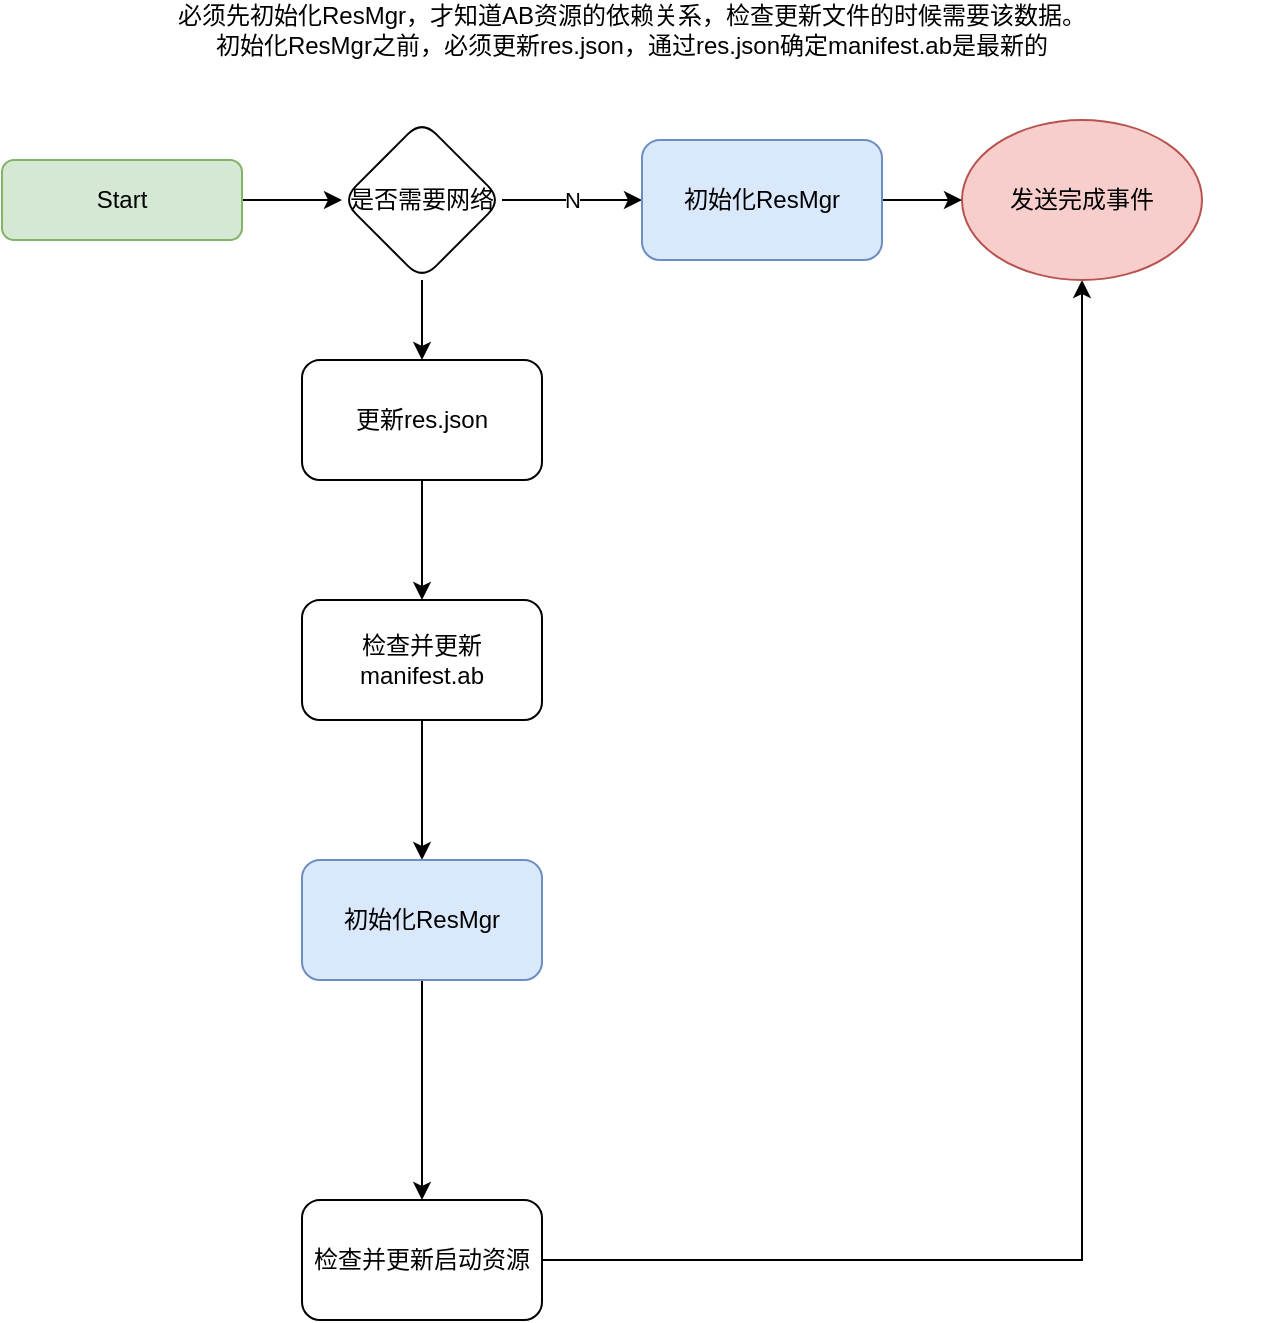 <mxfile version="20.2.3" type="device"><diagram id="C5RBs43oDa-KdzZeNtuy" name="Page-1"><mxGraphModel dx="1422" dy="865" grid="1" gridSize="10" guides="1" tooltips="1" connect="1" arrows="1" fold="1" page="1" pageScale="1" pageWidth="827" pageHeight="1169" math="0" shadow="0"><root><mxCell id="WIyWlLk6GJQsqaUBKTNV-0"/><mxCell id="WIyWlLk6GJQsqaUBKTNV-1" parent="WIyWlLk6GJQsqaUBKTNV-0"/><mxCell id="oeS0FYcC6cWcNs5DU4A3-2" value="" style="edgeStyle=orthogonalEdgeStyle;rounded=0;orthogonalLoop=1;jettySize=auto;html=1;" parent="WIyWlLk6GJQsqaUBKTNV-1" source="WIyWlLk6GJQsqaUBKTNV-3" target="oeS0FYcC6cWcNs5DU4A3-1" edge="1"><mxGeometry relative="1" as="geometry"/></mxCell><mxCell id="WIyWlLk6GJQsqaUBKTNV-3" value="Start" style="rounded=1;whiteSpace=wrap;html=1;fontSize=12;glass=0;strokeWidth=1;shadow=0;fillColor=#d5e8d4;strokeColor=#82b366;" parent="WIyWlLk6GJQsqaUBKTNV-1" vertex="1"><mxGeometry x="80" y="100" width="120" height="40" as="geometry"/></mxCell><mxCell id="oeS0FYcC6cWcNs5DU4A3-15" value="N" style="edgeStyle=orthogonalEdgeStyle;rounded=0;orthogonalLoop=1;jettySize=auto;html=1;exitX=1;exitY=0.5;exitDx=0;exitDy=0;entryX=0;entryY=0.5;entryDx=0;entryDy=0;" parent="WIyWlLk6GJQsqaUBKTNV-1" source="oeS0FYcC6cWcNs5DU4A3-1" target="oeS0FYcC6cWcNs5DU4A3-14" edge="1"><mxGeometry relative="1" as="geometry"/></mxCell><mxCell id="zSn6cCcihQpJcd-ruYEl-3" value="" style="edgeStyle=orthogonalEdgeStyle;rounded=0;orthogonalLoop=1;jettySize=auto;html=1;" edge="1" parent="WIyWlLk6GJQsqaUBKTNV-1" source="oeS0FYcC6cWcNs5DU4A3-1" target="zSn6cCcihQpJcd-ruYEl-2"><mxGeometry relative="1" as="geometry"/></mxCell><mxCell id="oeS0FYcC6cWcNs5DU4A3-1" value="是否需要网络" style="rhombus;whiteSpace=wrap;html=1;rounded=1;glass=0;strokeWidth=1;shadow=0;" parent="WIyWlLk6GJQsqaUBKTNV-1" vertex="1"><mxGeometry x="250" y="80" width="80" height="80" as="geometry"/></mxCell><mxCell id="zSn6cCcihQpJcd-ruYEl-7" style="edgeStyle=orthogonalEdgeStyle;rounded=0;orthogonalLoop=1;jettySize=auto;html=1;exitX=1;exitY=0.5;exitDx=0;exitDy=0;entryX=0.5;entryY=1;entryDx=0;entryDy=0;" edge="1" parent="WIyWlLk6GJQsqaUBKTNV-1" source="oeS0FYcC6cWcNs5DU4A3-7" target="oeS0FYcC6cWcNs5DU4A3-13"><mxGeometry relative="1" as="geometry"/></mxCell><mxCell id="oeS0FYcC6cWcNs5DU4A3-7" value="检查并更新启动资源" style="whiteSpace=wrap;html=1;rounded=1;glass=0;strokeWidth=1;shadow=0;" parent="WIyWlLk6GJQsqaUBKTNV-1" vertex="1"><mxGeometry x="230" y="620" width="120" height="60" as="geometry"/></mxCell><mxCell id="oeS0FYcC6cWcNs5DU4A3-13" value="发送完成事件" style="ellipse;whiteSpace=wrap;html=1;fillColor=#f8cecc;strokeColor=#b85450;" parent="WIyWlLk6GJQsqaUBKTNV-1" vertex="1"><mxGeometry x="560" y="80" width="120" height="80" as="geometry"/></mxCell><mxCell id="oeS0FYcC6cWcNs5DU4A3-16" style="edgeStyle=orthogonalEdgeStyle;rounded=0;orthogonalLoop=1;jettySize=auto;html=1;exitX=1;exitY=0.5;exitDx=0;exitDy=0;entryX=0;entryY=0.5;entryDx=0;entryDy=0;" parent="WIyWlLk6GJQsqaUBKTNV-1" source="oeS0FYcC6cWcNs5DU4A3-14" target="oeS0FYcC6cWcNs5DU4A3-13" edge="1"><mxGeometry relative="1" as="geometry"/></mxCell><mxCell id="oeS0FYcC6cWcNs5DU4A3-14" value="初始化ResMgr" style="rounded=1;whiteSpace=wrap;html=1;fillColor=#dae8fc;strokeColor=#6c8ebf;" parent="WIyWlLk6GJQsqaUBKTNV-1" vertex="1"><mxGeometry x="400" y="90" width="120" height="60" as="geometry"/></mxCell><mxCell id="zSn6cCcihQpJcd-ruYEl-5" value="" style="edgeStyle=orthogonalEdgeStyle;rounded=0;orthogonalLoop=1;jettySize=auto;html=1;" edge="1" parent="WIyWlLk6GJQsqaUBKTNV-1" source="zSn6cCcihQpJcd-ruYEl-2" target="zSn6cCcihQpJcd-ruYEl-4"><mxGeometry relative="1" as="geometry"/></mxCell><mxCell id="zSn6cCcihQpJcd-ruYEl-2" value="更新res.json" style="whiteSpace=wrap;html=1;rounded=1;glass=0;strokeWidth=1;shadow=0;" vertex="1" parent="WIyWlLk6GJQsqaUBKTNV-1"><mxGeometry x="230" y="200" width="120" height="60" as="geometry"/></mxCell><mxCell id="zSn6cCcihQpJcd-ruYEl-6" value="" style="edgeStyle=orthogonalEdgeStyle;rounded=0;orthogonalLoop=1;jettySize=auto;html=1;entryX=0.5;entryY=0;entryDx=0;entryDy=0;" edge="1" parent="WIyWlLk6GJQsqaUBKTNV-1" source="zSn6cCcihQpJcd-ruYEl-4" target="zSn6cCcihQpJcd-ruYEl-8"><mxGeometry relative="1" as="geometry"/></mxCell><mxCell id="zSn6cCcihQpJcd-ruYEl-4" value="检查并更新manifest.ab" style="whiteSpace=wrap;html=1;rounded=1;glass=0;strokeWidth=1;shadow=0;" vertex="1" parent="WIyWlLk6GJQsqaUBKTNV-1"><mxGeometry x="230" y="320" width="120" height="60" as="geometry"/></mxCell><mxCell id="zSn6cCcihQpJcd-ruYEl-9" style="edgeStyle=orthogonalEdgeStyle;rounded=0;orthogonalLoop=1;jettySize=auto;html=1;exitX=0.5;exitY=1;exitDx=0;exitDy=0;entryX=0.5;entryY=0;entryDx=0;entryDy=0;" edge="1" parent="WIyWlLk6GJQsqaUBKTNV-1" source="zSn6cCcihQpJcd-ruYEl-8" target="oeS0FYcC6cWcNs5DU4A3-7"><mxGeometry relative="1" as="geometry"/></mxCell><mxCell id="zSn6cCcihQpJcd-ruYEl-8" value="初始化ResMgr" style="rounded=1;whiteSpace=wrap;html=1;fillColor=#dae8fc;strokeColor=#6c8ebf;" vertex="1" parent="WIyWlLk6GJQsqaUBKTNV-1"><mxGeometry x="230" y="450" width="120" height="60" as="geometry"/></mxCell><mxCell id="zSn6cCcihQpJcd-ruYEl-10" value="必须先初始化ResMgr，才知道AB资源的依赖关系，检查更新文件的时候需要该数据。&lt;br&gt;初始化ResMgr之前，必须更新res.json，通过res.json确定manifest.ab是最新的" style="text;html=1;strokeColor=none;fillColor=none;align=center;verticalAlign=middle;whiteSpace=wrap;rounded=0;" vertex="1" parent="WIyWlLk6GJQsqaUBKTNV-1"><mxGeometry x="80" y="20" width="630" height="30" as="geometry"/></mxCell></root></mxGraphModel></diagram></mxfile>